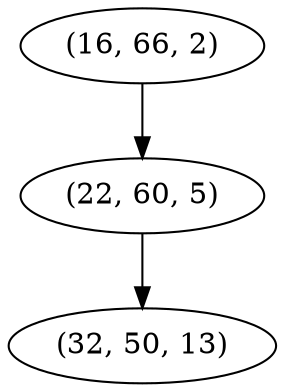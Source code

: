 digraph tree {
    "(16, 66, 2)";
    "(22, 60, 5)";
    "(32, 50, 13)";
    "(16, 66, 2)" -> "(22, 60, 5)";
    "(22, 60, 5)" -> "(32, 50, 13)";
}
